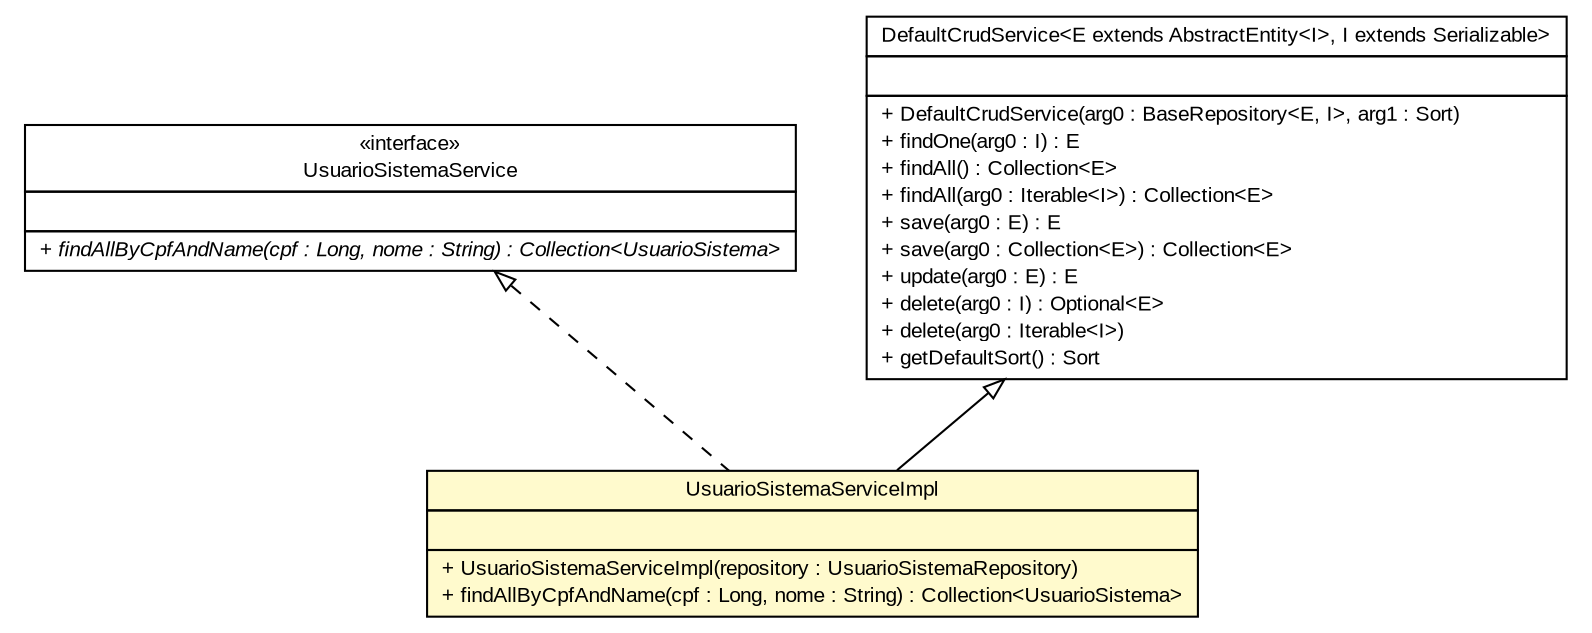 #!/usr/local/bin/dot
#
# Class diagram 
# Generated by UMLGraph version R5_6 (http://www.umlgraph.org/)
#

digraph G {
	edge [fontname="arial",fontsize=10,labelfontname="arial",labelfontsize=10];
	node [fontname="arial",fontsize=10,shape=plaintext];
	nodesep=0.25;
	ranksep=0.5;
	// br.gov.to.sefaz.seg.business.service.impl.UsuarioSistemaServiceImpl
	c177 [label=<<table title="br.gov.to.sefaz.seg.business.service.impl.UsuarioSistemaServiceImpl" border="0" cellborder="1" cellspacing="0" cellpadding="2" port="p" bgcolor="lemonChiffon" href="./UsuarioSistemaServiceImpl.html">
		<tr><td><table border="0" cellspacing="0" cellpadding="1">
<tr><td align="center" balign="center"> UsuarioSistemaServiceImpl </td></tr>
		</table></td></tr>
		<tr><td><table border="0" cellspacing="0" cellpadding="1">
<tr><td align="left" balign="left">  </td></tr>
		</table></td></tr>
		<tr><td><table border="0" cellspacing="0" cellpadding="1">
<tr><td align="left" balign="left"> + UsuarioSistemaServiceImpl(repository : UsuarioSistemaRepository) </td></tr>
<tr><td align="left" balign="left"> + findAllByCpfAndName(cpf : Long, nome : String) : Collection&lt;UsuarioSistema&gt; </td></tr>
		</table></td></tr>
		</table>>, URL="./UsuarioSistemaServiceImpl.html", fontname="arial", fontcolor="black", fontsize=10.0];
	// br.gov.to.sefaz.seg.business.service.UsuarioSistemaService
	c178 [label=<<table title="br.gov.to.sefaz.seg.business.service.UsuarioSistemaService" border="0" cellborder="1" cellspacing="0" cellpadding="2" port="p" href="../UsuarioSistemaService.html">
		<tr><td><table border="0" cellspacing="0" cellpadding="1">
<tr><td align="center" balign="center"> &#171;interface&#187; </td></tr>
<tr><td align="center" balign="center"> UsuarioSistemaService </td></tr>
		</table></td></tr>
		<tr><td><table border="0" cellspacing="0" cellpadding="1">
<tr><td align="left" balign="left">  </td></tr>
		</table></td></tr>
		<tr><td><table border="0" cellspacing="0" cellpadding="1">
<tr><td align="left" balign="left"><font face="arial italic" point-size="10.0"> + findAllByCpfAndName(cpf : Long, nome : String) : Collection&lt;UsuarioSistema&gt; </font></td></tr>
		</table></td></tr>
		</table>>, URL="../UsuarioSistemaService.html", fontname="arial", fontcolor="black", fontsize=10.0];
	//br.gov.to.sefaz.seg.business.service.impl.UsuarioSistemaServiceImpl extends br.gov.to.sefaz.business.service.impl.DefaultCrudService<br.gov.to.sefaz.seg.persistence.entity.UsuarioSistema, java.lang.String>
	c186:p -> c177:p [dir=back,arrowtail=empty];
	//br.gov.to.sefaz.seg.business.service.impl.UsuarioSistemaServiceImpl implements br.gov.to.sefaz.seg.business.service.UsuarioSistemaService
	c178:p -> c177:p [dir=back,arrowtail=empty,style=dashed];
	// br.gov.to.sefaz.business.service.impl.DefaultCrudService<E extends br.gov.to.sefaz.persistence.entity.AbstractEntity<I>, I extends java.io.Serializable>
	c186 [label=<<table title="br.gov.to.sefaz.business.service.impl.DefaultCrudService" border="0" cellborder="1" cellspacing="0" cellpadding="2" port="p" href="http://java.sun.com/j2se/1.4.2/docs/api/br/gov/to/sefaz/business/service/impl/DefaultCrudService.html">
		<tr><td><table border="0" cellspacing="0" cellpadding="1">
<tr><td align="center" balign="center"> DefaultCrudService&lt;E extends AbstractEntity&lt;I&gt;, I extends Serializable&gt; </td></tr>
		</table></td></tr>
		<tr><td><table border="0" cellspacing="0" cellpadding="1">
<tr><td align="left" balign="left">  </td></tr>
		</table></td></tr>
		<tr><td><table border="0" cellspacing="0" cellpadding="1">
<tr><td align="left" balign="left"> + DefaultCrudService(arg0 : BaseRepository&lt;E, I&gt;, arg1 : Sort) </td></tr>
<tr><td align="left" balign="left"> + findOne(arg0 : I) : E </td></tr>
<tr><td align="left" balign="left"> + findAll() : Collection&lt;E&gt; </td></tr>
<tr><td align="left" balign="left"> + findAll(arg0 : Iterable&lt;I&gt;) : Collection&lt;E&gt; </td></tr>
<tr><td align="left" balign="left"> + save(arg0 : E) : E </td></tr>
<tr><td align="left" balign="left"> + save(arg0 : Collection&lt;E&gt;) : Collection&lt;E&gt; </td></tr>
<tr><td align="left" balign="left"> + update(arg0 : E) : E </td></tr>
<tr><td align="left" balign="left"> + delete(arg0 : I) : Optional&lt;E&gt; </td></tr>
<tr><td align="left" balign="left"> + delete(arg0 : Iterable&lt;I&gt;) </td></tr>
<tr><td align="left" balign="left"> + getDefaultSort() : Sort </td></tr>
		</table></td></tr>
		</table>>, URL="http://java.sun.com/j2se/1.4.2/docs/api/br/gov/to/sefaz/business/service/impl/DefaultCrudService.html", fontname="arial", fontcolor="black", fontsize=10.0];
}

